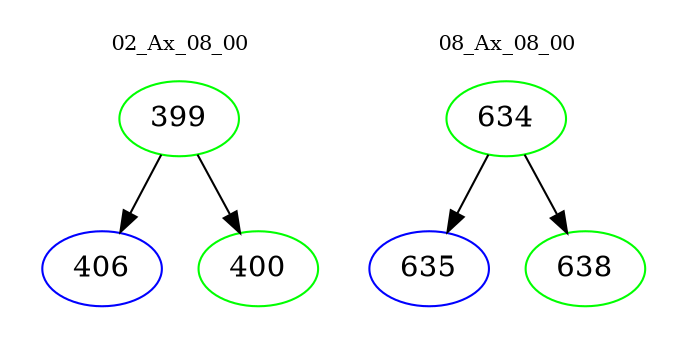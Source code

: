 digraph{
subgraph cluster_0 {
color = white
label = "02_Ax_08_00";
fontsize=10;
T0_399 [label="399", color="green"]
T0_399 -> T0_406 [color="black"]
T0_406 [label="406", color="blue"]
T0_399 -> T0_400 [color="black"]
T0_400 [label="400", color="green"]
}
subgraph cluster_1 {
color = white
label = "08_Ax_08_00";
fontsize=10;
T1_634 [label="634", color="green"]
T1_634 -> T1_635 [color="black"]
T1_635 [label="635", color="blue"]
T1_634 -> T1_638 [color="black"]
T1_638 [label="638", color="green"]
}
}
